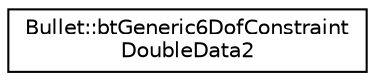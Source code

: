 digraph "Graphical Class Hierarchy"
{
  edge [fontname="Helvetica",fontsize="10",labelfontname="Helvetica",labelfontsize="10"];
  node [fontname="Helvetica",fontsize="10",shape=record];
  rankdir="LR";
  Node1 [label="Bullet::btGeneric6DofConstraint\lDoubleData2",height=0.2,width=0.4,color="black", fillcolor="white", style="filled",URL="$class_bullet_1_1bt_generic6_dof_constraint_double_data2.html"];
}
